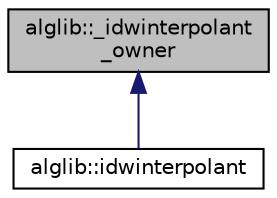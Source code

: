 digraph "alglib::_idwinterpolant_owner"
{
  edge [fontname="Helvetica",fontsize="10",labelfontname="Helvetica",labelfontsize="10"];
  node [fontname="Helvetica",fontsize="10",shape=record];
  Node0 [label="alglib::_idwinterpolant\l_owner",height=0.2,width=0.4,color="black", fillcolor="grey75", style="filled", fontcolor="black"];
  Node0 -> Node1 [dir="back",color="midnightblue",fontsize="10",style="solid",fontname="Helvetica"];
  Node1 [label="alglib::idwinterpolant",height=0.2,width=0.4,color="black", fillcolor="white", style="filled",URL="$classalglib_1_1idwinterpolant.html"];
}
